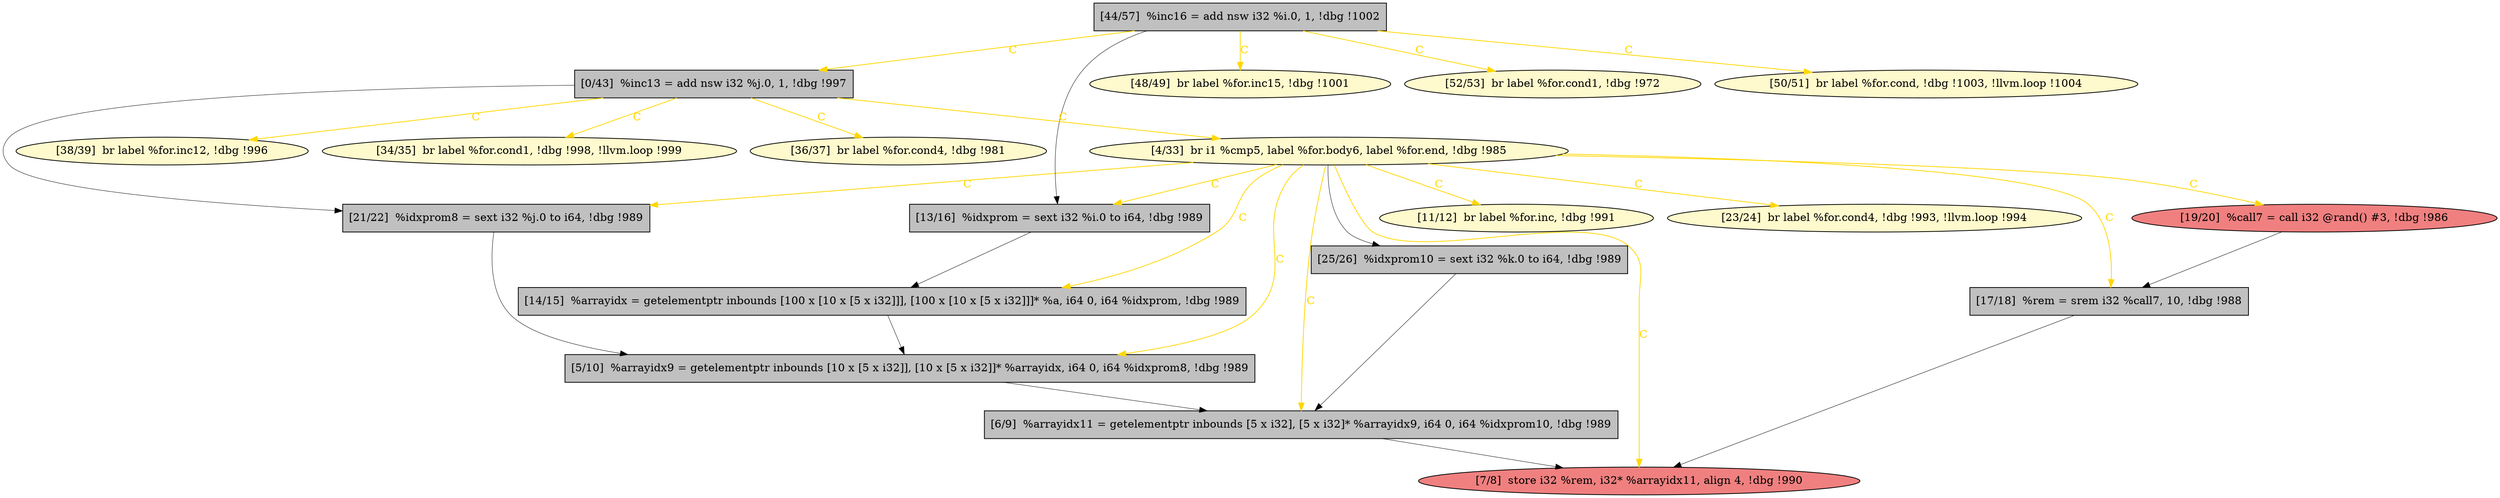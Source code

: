 
digraph G {


node330 [fillcolor=lemonchiffon,label="[4/33]  br i1 %cmp5, label %for.body6, label %for.end, !dbg !985",shape=ellipse,style=filled ]
node329 [fillcolor=grey,label="[44/57]  %inc16 = add nsw i32 %i.0, 1, !dbg !1002",shape=rectangle,style=filled ]
node315 [fillcolor=lightcoral,label="[7/8]  store i32 %rem, i32* %arrayidx11, align 4, !dbg !990",shape=ellipse,style=filled ]
node311 [fillcolor=grey,label="[21/22]  %idxprom8 = sext i32 %j.0 to i64, !dbg !989",shape=rectangle,style=filled ]
node318 [fillcolor=grey,label="[0/43]  %inc13 = add nsw i32 %j.0, 1, !dbg !997",shape=rectangle,style=filled ]
node316 [fillcolor=lemonchiffon,label="[11/12]  br label %for.inc, !dbg !991",shape=ellipse,style=filled ]
node319 [fillcolor=grey,label="[6/9]  %arrayidx11 = getelementptr inbounds [5 x i32], [5 x i32]* %arrayidx9, i64 0, i64 %idxprom10, !dbg !989",shape=rectangle,style=filled ]
node312 [fillcolor=grey,label="[14/15]  %arrayidx = getelementptr inbounds [100 x [10 x [5 x i32]]], [100 x [10 x [5 x i32]]]* %a, i64 0, i64 %idxprom, !dbg !989",shape=rectangle,style=filled ]
node320 [fillcolor=lemonchiffon,label="[38/39]  br label %for.inc12, !dbg !996",shape=ellipse,style=filled ]
node328 [fillcolor=lemonchiffon,label="[34/35]  br label %for.cond1, !dbg !998, !llvm.loop !999",shape=ellipse,style=filled ]
node323 [fillcolor=lemonchiffon,label="[48/49]  br label %for.inc15, !dbg !1001",shape=ellipse,style=filled ]
node314 [fillcolor=grey,label="[25/26]  %idxprom10 = sext i32 %k.0 to i64, !dbg !989",shape=rectangle,style=filled ]
node325 [fillcolor=lemonchiffon,label="[52/53]  br label %for.cond1, !dbg !972",shape=ellipse,style=filled ]
node327 [fillcolor=grey,label="[17/18]  %rem = srem i32 %call7, 10, !dbg !988",shape=rectangle,style=filled ]
node321 [fillcolor=lightcoral,label="[19/20]  %call7 = call i32 @rand() #3, !dbg !986",shape=ellipse,style=filled ]
node322 [fillcolor=lemonchiffon,label="[50/51]  br label %for.cond, !dbg !1003, !llvm.loop !1004",shape=ellipse,style=filled ]
node313 [fillcolor=lemonchiffon,label="[23/24]  br label %for.cond4, !dbg !993, !llvm.loop !994",shape=ellipse,style=filled ]
node317 [fillcolor=grey,label="[5/10]  %arrayidx9 = getelementptr inbounds [10 x [5 x i32]], [10 x [5 x i32]]* %arrayidx, i64 0, i64 %idxprom8, !dbg !989",shape=rectangle,style=filled ]
node324 [fillcolor=grey,label="[13/16]  %idxprom = sext i32 %i.0 to i64, !dbg !989",shape=rectangle,style=filled ]
node326 [fillcolor=lemonchiffon,label="[36/37]  br label %for.cond4, !dbg !981",shape=ellipse,style=filled ]

node329->node324 [style=solid,color=black,label="",penwidth=0.5,fontcolor=black ]
node330->node319 [style=solid,color=gold,label="C",penwidth=1.0,fontcolor=gold ]
node330->node317 [style=solid,color=gold,label="C",penwidth=1.0,fontcolor=gold ]
node321->node327 [style=solid,color=black,label="",penwidth=0.5,fontcolor=black ]
node330->node316 [style=solid,color=gold,label="C",penwidth=1.0,fontcolor=gold ]
node311->node317 [style=solid,color=black,label="",penwidth=0.5,fontcolor=black ]
node318->node320 [style=solid,color=gold,label="C",penwidth=1.0,fontcolor=gold ]
node324->node312 [style=solid,color=black,label="",penwidth=0.5,fontcolor=black ]
node330->node327 [style=solid,color=gold,label="C",penwidth=1.0,fontcolor=gold ]
node330->node314 [style=solid,color=black,label="",penwidth=0.5,fontcolor=black ]
node330->node324 [style=solid,color=gold,label="C",penwidth=1.0,fontcolor=gold ]
node329->node323 [style=solid,color=gold,label="C",penwidth=1.0,fontcolor=gold ]
node327->node315 [style=solid,color=black,label="",penwidth=0.5,fontcolor=black ]
node318->node311 [style=solid,color=black,label="",penwidth=0.5,fontcolor=black ]
node329->node322 [style=solid,color=gold,label="C",penwidth=1.0,fontcolor=gold ]
node330->node312 [style=solid,color=gold,label="C",penwidth=1.0,fontcolor=gold ]
node318->node326 [style=solid,color=gold,label="C",penwidth=1.0,fontcolor=gold ]
node314->node319 [style=solid,color=black,label="",penwidth=0.5,fontcolor=black ]
node319->node315 [style=solid,color=black,label="",penwidth=0.5,fontcolor=black ]
node330->node321 [style=solid,color=gold,label="C",penwidth=1.0,fontcolor=gold ]
node330->node313 [style=solid,color=gold,label="C",penwidth=1.0,fontcolor=gold ]
node330->node315 [style=solid,color=gold,label="C",penwidth=1.0,fontcolor=gold ]
node330->node311 [style=solid,color=gold,label="C",penwidth=1.0,fontcolor=gold ]
node318->node330 [style=solid,color=gold,label="C",penwidth=1.0,fontcolor=gold ]
node329->node318 [style=solid,color=gold,label="C",penwidth=1.0,fontcolor=gold ]
node329->node325 [style=solid,color=gold,label="C",penwidth=1.0,fontcolor=gold ]
node317->node319 [style=solid,color=black,label="",penwidth=0.5,fontcolor=black ]
node312->node317 [style=solid,color=black,label="",penwidth=0.5,fontcolor=black ]
node318->node328 [style=solid,color=gold,label="C",penwidth=1.0,fontcolor=gold ]


}
